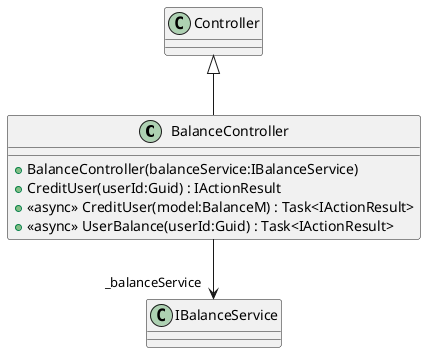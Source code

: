 @startuml
class BalanceController {
    + BalanceController(balanceService:IBalanceService)
    + CreditUser(userId:Guid) : IActionResult
    + <<async>> CreditUser(model:BalanceM) : Task<IActionResult>
    + <<async>> UserBalance(userId:Guid) : Task<IActionResult>
}
Controller <|-- BalanceController
BalanceController --> "_balanceService" IBalanceService
@enduml
